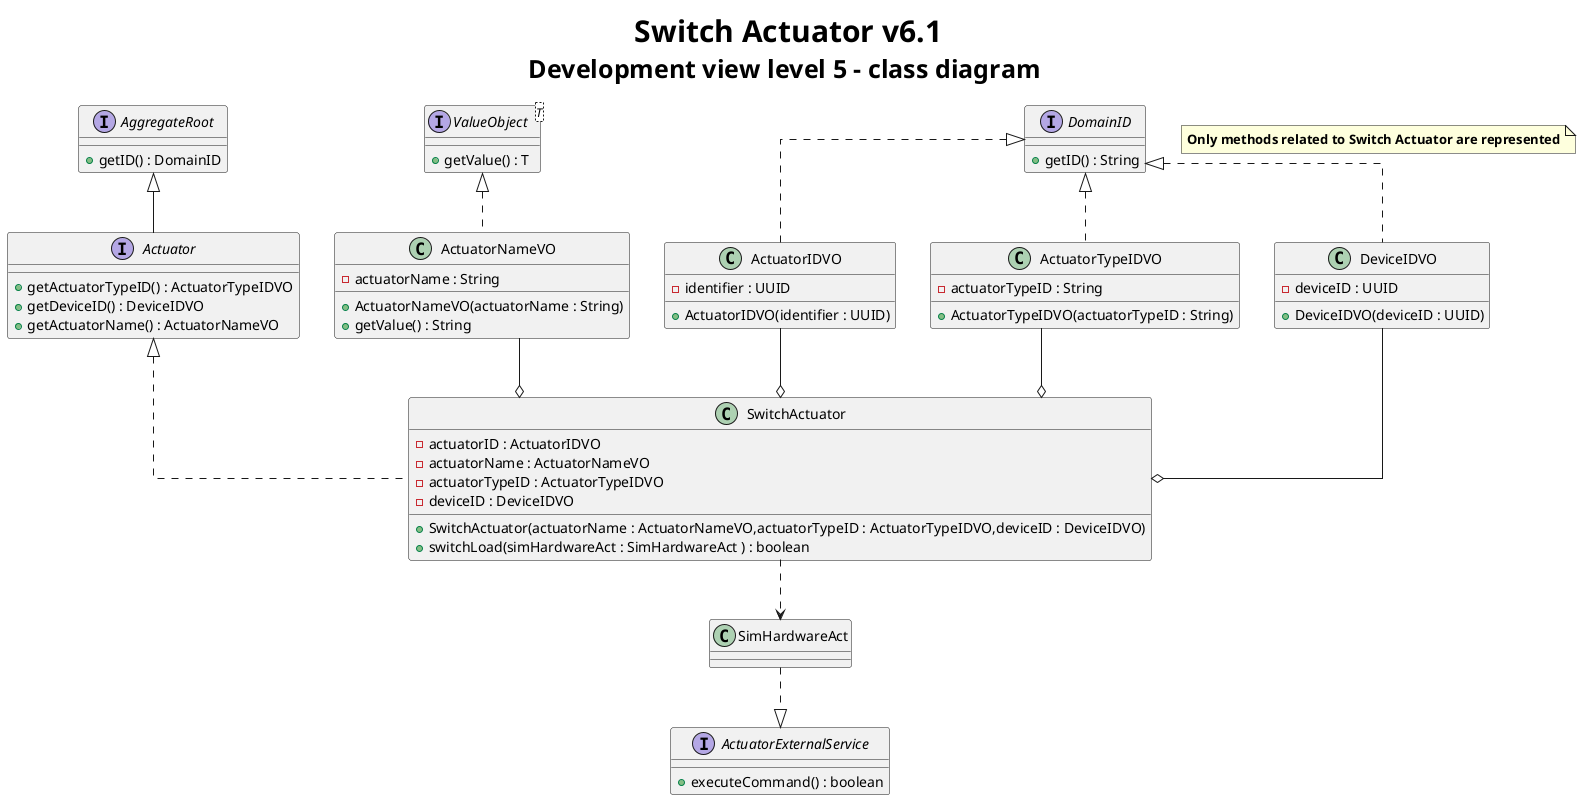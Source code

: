 @startuml
title <size: 30> Switch Actuator v6.1\n<size: 25>Development view level 5 - class diagram

skinparam linetype ortho

note "<b>Only methods related to Switch Actuator are represented" as 1

interface Actuator {
    +getActuatorTypeID() : ActuatorTypeIDVO
    +getDeviceID() : DeviceIDVO
    +getActuatorName() : ActuatorNameVO
}

interface AggregateRoot{
    + getID() : DomainID
}

interface DomainID{
    + getID() : String
}

interface ValueObject<T> {
    + getValue() : T
}

class SwitchActuator{
    - actuatorID : ActuatorIDVO
    - actuatorName : ActuatorNameVO
    - actuatorTypeID : ActuatorTypeIDVO
    - deviceID : DeviceIDVO

    + SwitchActuator(actuatorName : ActuatorNameVO,actuatorTypeID : ActuatorTypeIDVO,deviceID : DeviceIDVO)
    + switchLoad(simHardwareAct : SimHardwareAct ) : boolean
}

class SimHardwareAct {

}

class ActuatorNameVO{
    - actuatorName : String
    + ActuatorNameVO(actuatorName : String)
    + getValue() : String
}

class ActuatorIDVO{
    - identifier : UUID
    + ActuatorIDVO(identifier : UUID)
}

class ActuatorTypeIDVO{
    - actuatorTypeID : String
    + ActuatorTypeIDVO(actuatorTypeID : String)
}

class DeviceIDVO{
    - deviceID : UUID
    + DeviceIDVO(deviceID : UUID)
}

interface ActuatorExternalService{
    + executeCommand() : boolean
}

Actuator --up|> AggregateRoot
Actuator <|.. SwitchActuator
SimHardwareAct <..up SwitchActuator
SimHardwareAct ..|> ActuatorExternalService
ActuatorNameVO --o SwitchActuator
ActuatorIDVO --o SwitchActuator
ActuatorTypeIDVO --o SwitchActuator
DeviceIDVO --o SwitchActuator
ValueObject <|.. ActuatorNameVO
DomainID <|.. ActuatorIDVO
DomainID <|.. ActuatorTypeIDVO
DomainID <|.. DeviceIDVO

@enduml